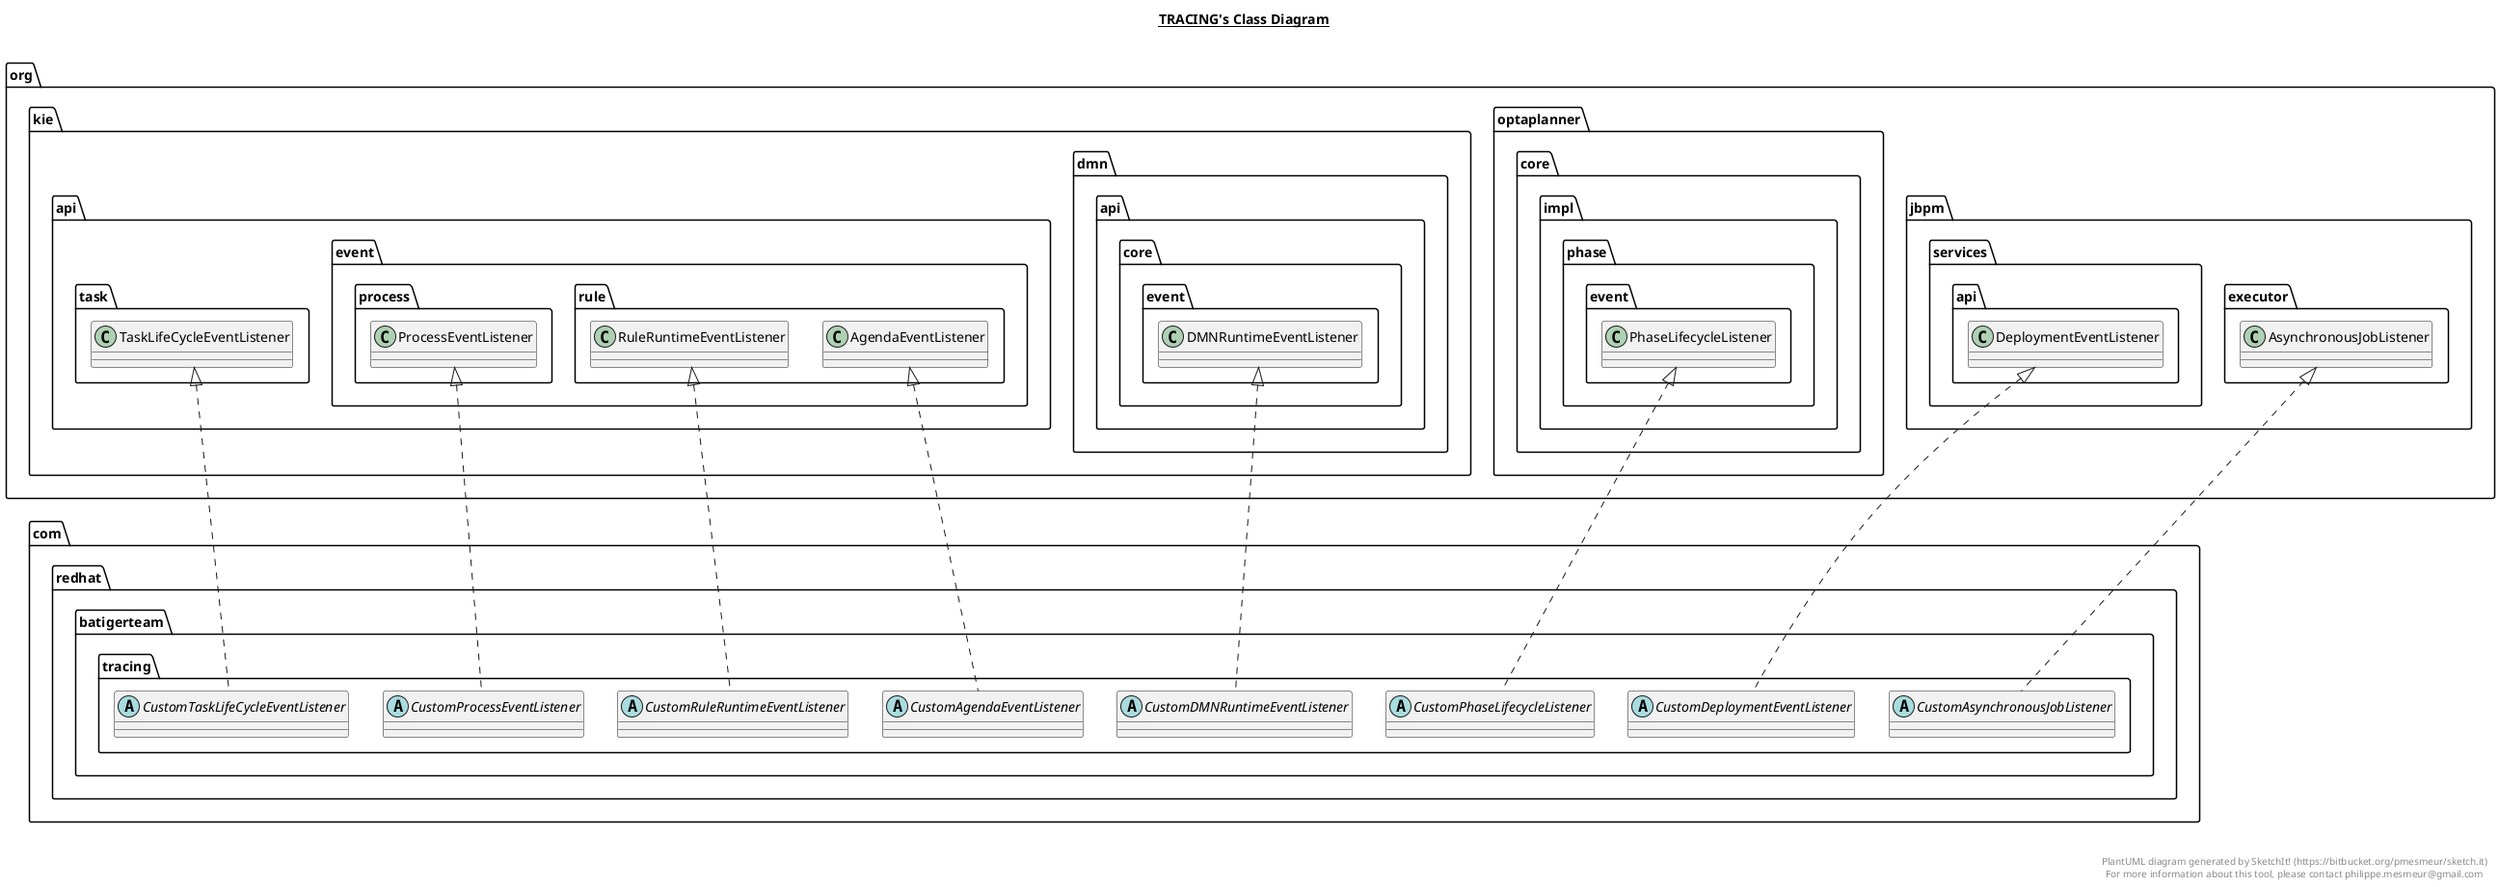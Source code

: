 @startuml

title __TRACING's Class Diagram__\n

  namespace com.redhat.batigerteam.tracing {
    abstract class com.redhat.batigerteam.tracing.CustomAgendaEventListener {
    }
  }
  

  namespace com.redhat.batigerteam.tracing {
    abstract class com.redhat.batigerteam.tracing.CustomAsynchronousJobListener {
    }
  }
  

  namespace com.redhat.batigerteam.tracing {
    abstract class com.redhat.batigerteam.tracing.CustomDMNRuntimeEventListener {
    }
  }
  

  namespace com.redhat.batigerteam.tracing {
    abstract class com.redhat.batigerteam.tracing.CustomDeploymentEventListener {
    }
  }
  

  namespace com.redhat.batigerteam.tracing {
    abstract class com.redhat.batigerteam.tracing.CustomPhaseLifecycleListener {
    }
  }
  

  namespace com.redhat.batigerteam.tracing {
    abstract class com.redhat.batigerteam.tracing.CustomProcessEventListener {
    }
  }
  

  namespace com.redhat.batigerteam.tracing {
    abstract class com.redhat.batigerteam.tracing.CustomRuleRuntimeEventListener {
    }
  }
  

  namespace com.redhat.batigerteam.tracing {
    abstract class com.redhat.batigerteam.tracing.CustomTaskLifeCycleEventListener {
    }
  }
  

  com.redhat.batigerteam.tracing.CustomAgendaEventListener .up.|> org.kie.api.event.rule.AgendaEventListener
  com.redhat.batigerteam.tracing.CustomAsynchronousJobListener .up.|> org.jbpm.executor.AsynchronousJobListener
  com.redhat.batigerteam.tracing.CustomDMNRuntimeEventListener .up.|> org.kie.dmn.api.core.event.DMNRuntimeEventListener
  com.redhat.batigerteam.tracing.CustomDeploymentEventListener .up.|> org.jbpm.services.api.DeploymentEventListener
  com.redhat.batigerteam.tracing.CustomPhaseLifecycleListener .up.|> org.optaplanner.core.impl.phase.event.PhaseLifecycleListener
  com.redhat.batigerteam.tracing.CustomProcessEventListener .up.|> org.kie.api.event.process.ProcessEventListener
  com.redhat.batigerteam.tracing.CustomRuleRuntimeEventListener .up.|> org.kie.api.event.rule.RuleRuntimeEventListener
  com.redhat.batigerteam.tracing.CustomTaskLifeCycleEventListener .up.|> org.kie.api.task.TaskLifeCycleEventListener


right footer


PlantUML diagram generated by SketchIt! (https://bitbucket.org/pmesmeur/sketch.it)
For more information about this tool, please contact philippe.mesmeur@gmail.com
endfooter

@enduml
